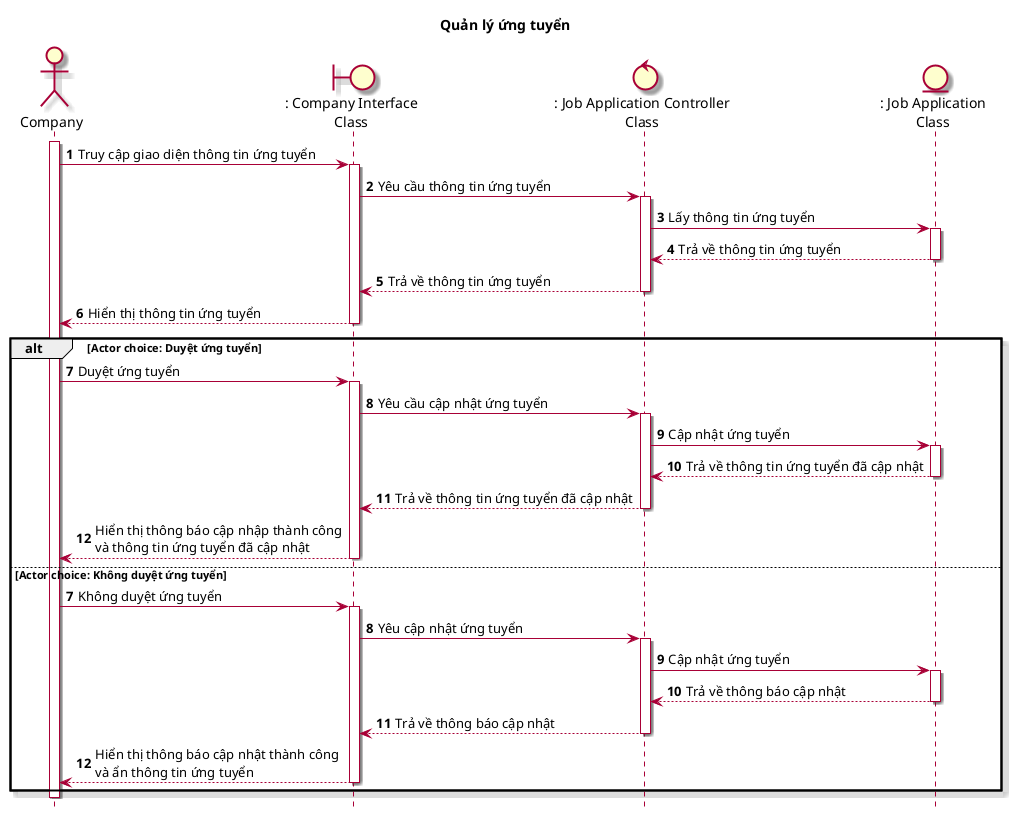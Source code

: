 @startuml SeqQuanLyUngTuyen

skin rose
hide footbox
title Quản lý ứng tuyển

actor Company as company
boundary ": Company Interface\nClass" as userInterface
control ": Job Application Controller\nClass" as jobApplicationController
entity ": Job Application\nClass" as jobApplication

autonumber
company++
company -> userInterface++: Truy cập giao diện thông tin ứng tuyển
userInterface -> jobApplicationController++: Yêu cầu thông tin ứng tuyển
jobApplicationController -> jobApplication++: Lấy thông tin ứng tuyển
jobApplication --> jobApplicationController--: Trả về thông tin ứng tuyển
jobApplicationController --> userInterface--: Trả về thông tin ứng tuyển
userInterface --> company--: Hiển thị thông tin ứng tuyển
alt Actor choice: Duyệt ứng tuyển
    company -> userInterface++: Duyệt ứng tuyển
    userInterface -> jobApplicationController++: Yêu cầu cập nhật ứng tuyển
    jobApplicationController -> jobApplication++: Cập nhật ứng tuyển
    jobApplication --> jobApplicationController--: Trả về thông tin ứng tuyển đã cập nhật
    jobApplicationController --> userInterface--: Trả về thông tin ứng tuyển đã cập nhật
    userInterface --> company--: Hiển thị thông báo cập nhập thành công\nvà thông tin ứng tuyển đã cập nhật
else Actor choice: Không duyệt ứng tuyển
    autonumber 7
    company -> userInterface++: Không duyệt ứng tuyển
    userInterface -> jobApplicationController++: Yêu cập nhật ứng tuyển
    jobApplicationController -> jobApplication++: Cập nhật ứng tuyển
    jobApplication --> jobApplicationController--: Trả về thông báo cập nhật
    jobApplicationController --> userInterface--: Trả về thông báo cập nhật
    userInterface --> company--: Hiển thị thông báo cập nhật thành công\nvà ẩn thông tin ứng tuyển
end
company--

@enduml
